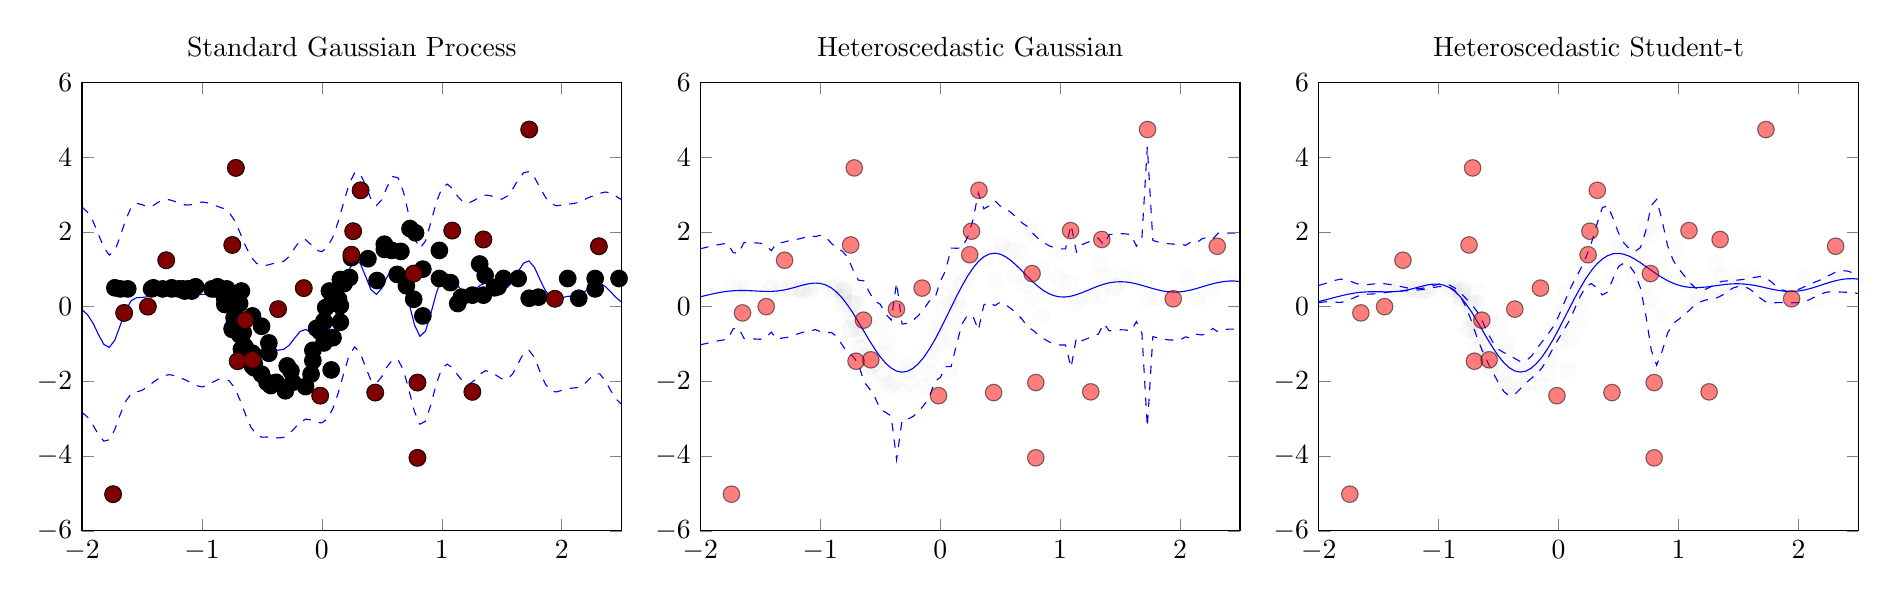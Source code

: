 % This file was created by matplotlib v0.1.0.
% Copyright (c) 2010--2014, Nico Schlömer <nico.schloemer@gmail.com>
% All rights reserved.
% 
% The lastest updates can be retrieved from
% 
% https://github.com/nschloe/matplotlib2tikz
% 
% where you can also submit bug reports and leavecomments.
% 
\begin{tikzpicture}

\begin{groupplot}[group style={group size=3 by 1}]
\nextgroupplot[
title={Standard Gaussian Process},
xmin=-2, xmax=2.5,
ymin=-6, ymax=6,
axis on top
]
\addplot [blue, mark=*, mark size=3, mark options={fill=black,draw=black}, only marks]
coordinates {
(-1.741,-5.02)
(-1.726,0.504)
(-1.68,0.475)
(-1.649,-0.168)
(-1.619,0.475)
(-1.451,0.0)
(-1.42,0.475)
(-1.405,0.504)
(-1.328,0.475)
(-1.298,1.242)
(-1.252,0.475)
(-1.252,0.504)
(-1.191,0.475)
(-1.16,0.475)
(-1.145,0.418)
(-1.114,0.475)
(-1.084,0.418)
(-1.053,0.531)
(-0.916,0.475)
(-0.885,0.475)
(-0.87,0.531)
(-0.809,0.057)
(-0.809,0.254)
(-0.809,0.418)
(-0.809,0.418)
(-0.809,0.198)
(-0.809,0.337)
(-0.793,0.475)
(-0.747,-0.581)
(-0.747,1.651)
(-0.747,0.057)
(-0.747,-0.61)
(-0.732,-0.304)
(-0.732,0.084)
(-0.717,0.084)
(-0.717,3.713)
(-0.702,-1.461)
(-0.702,-0.36)
(-0.686,-0.525)
(-0.686,0.084)
(-0.686,-0.751)
(-0.671,0.418)
(-0.671,-1.139)
(-0.656,-0.695)
(-0.64,-1.083)
(-0.64,-0.362)
(-0.64,-1.362)
(-0.579,-1.423)
(-0.579,-0.248)
(-0.579,-1.247)
(-0.579,-1.586)
(-0.564,-1.638)
(-0.564,-1.528)
(-0.503,-1.806)
(-0.503,-0.525)
(-0.457,-2.026)
(-0.442,-0.971)
(-0.442,-1.247)
(-0.426,-2.112)
(-0.381,-2.026)
(-0.365,-0.066)
(-0.304,-2.253)
(-0.289,-1.586)
(-0.258,-1.721)
(-0.243,-2.026)
(-0.151,0.496)
(-0.136,-2.139)
(-0.09,-1.806)
(-0.075,-1.169)
(-0.075,-1.445)
(-0.044,-0.581)
(-0.014,-0.666)
(-0.014,-2.383)
(0.017,-0.39)
(0.017,-0.971)
(0.032,-0.026)
(0.063,0.418)
(0.078,0.084)
(0.078,-1.694)
(0.093,-0.832)
(0.139,0.198)
(0.154,-0.417)
(0.154,0.728)
(0.154,0.028)
(0.185,0.614)
(0.231,0.78)
(0.246,1.39)
(0.246,1.31)
(0.261,2.019)
(0.323,3.114)
(0.384,1.283)
(0.445,-2.3)
(0.46,0.699)
(0.521,1.532)
(0.521,1.671)
(0.583,1.505)
(0.628,0.863)
(0.659,1.478)
(0.705,0.558)
(0.735,2.089)
(0.766,0.885)
(0.766,0.198)
(0.781,1.976)
(0.797,-4.047)
(0.797,-2.032)
(0.842,-0.248)
(0.842,1.004)
(0.98,0.753)
(0.98,1.505)
(1.072,0.643)
(1.087,2.036)
(1.133,0.084)
(1.163,0.254)
(1.255,-2.281)
(1.255,0.308)
(1.316,1.141)
(1.347,0.308)
(1.347,1.798)
(1.362,0.836)
(1.439,0.504)
(1.469,0.531)
(1.515,0.753)
(1.637,0.753)
(1.729,4.741)
(1.729,0.225)
(1.806,0.254)
(1.943,0.21)
(2.05,0.753)
(2.142,0.225)
(2.279,0.475)
(2.279,0.753)
(2.31,1.616)
(2.478,0.753)

};
\addplot [blue]
coordinates {
(-2,-0.083)
(-1.955,-0.211)
(-1.909,-0.438)
(-1.864,-0.741)
(-1.818,-1.01)
(-1.773,-1.091)
(-1.727,-0.899)
(-1.682,-0.506)
(-1.636,-0.102)
(-1.591,0.155)
(-1.545,0.242)
(-1.5,0.246)
(-1.455,0.264)
(-1.409,0.335)
(-1.364,0.433)
(-1.318,0.506)
(-1.273,0.521)
(-1.227,0.485)
(-1.182,0.428)
(-1.136,0.378)
(-1.091,0.345)
(-1.045,0.328)
(-1,0.326)
(-0.955,0.335)
(-0.909,0.352)
(-0.864,0.365)
(-0.818,0.352)
(-0.773,0.268)
(-0.727,0.063)
(-0.682,-0.263)
(-0.636,-0.637)
(-0.591,-0.95)
(-0.545,-1.135)
(-0.5,-1.198)
(-0.455,-1.19)
(-0.409,-1.171)
(-0.364,-1.166)
(-0.318,-1.141)
(-0.273,-1.034)
(-0.227,-0.843)
(-0.182,-0.665)
(-0.136,-0.609)
(-0.091,-0.685)
(-0.045,-0.794)
(-8.882e-16,-0.82)
(0.045,-0.707)
(0.091,-0.44)
(0.136,-0.022)
(0.182,0.499)
(0.227,0.988)
(0.273,1.252)
(0.318,1.17)
(0.364,0.819)
(0.409,0.456)
(0.455,0.328)
(0.5,0.495)
(0.545,0.804)
(0.591,1.034)
(0.636,1.011)
(0.682,0.67)
(0.727,0.089)
(0.773,-0.496)
(0.818,-0.794)
(0.864,-0.656)
(0.909,-0.182)
(0.955,0.368)
(1.0,0.755)
(1.045,0.872)
(1.091,0.759)
(1.136,0.546)
(1.182,0.379)
(1.227,0.347)
(1.273,0.439)
(1.318,0.566)
(1.364,0.636)
(1.409,0.612)
(1.455,0.532)
(1.5,0.472)
(1.545,0.507)
(1.591,0.674)
(1.636,0.935)
(1.682,1.166)
(1.727,1.223)
(1.773,1.049)
(1.818,0.73)
(1.864,0.427)
(1.909,0.25)
(1.955,0.209)
(2,0.239)
(2.045,0.272)
(2.091,0.288)
(2.136,0.311)
(2.182,0.378)
(2.227,0.489)
(2.273,0.591)
(2.318,0.617)
(2.364,0.541)
(2.409,0.395)
(2.455,0.238)
(2.5,0.119)

};
\addplot [blue, dashed]
coordinates {
(-2,2.664)
(-1.955,2.533)
(-1.909,2.29)
(-1.864,1.942)
(-1.818,1.58)
(-1.773,1.382)
(-1.727,1.493)
(-1.682,1.877)
(-1.636,2.328)
(-1.591,2.649)
(-1.545,2.767)
(-1.5,2.731)
(-1.455,2.673)
(-1.409,2.701)
(-1.364,2.796)
(-1.318,2.861)
(-1.273,2.862)
(-1.227,2.818)
(-1.182,2.759)
(-1.136,2.719)
(-1.091,2.728)
(-1.045,2.771)
(-1,2.8)
(-0.955,2.779)
(-0.909,2.725)
(-0.864,2.676)
(-0.818,2.626)
(-0.773,2.521)
(-0.727,2.302)
(-0.682,1.975)
(-0.636,1.619)
(-0.591,1.329)
(-0.545,1.159)
(-0.5,1.099)
(-0.455,1.11)
(-0.409,1.152)
(-0.364,1.183)
(-0.318,1.215)
(-0.273,1.338)
(-0.227,1.569)
(-0.182,1.767)
(-0.136,1.793)
(-0.091,1.661)
(-0.045,1.511)
(-8.882e-16,1.472)
(0.045,1.588)
(0.091,1.857)
(0.136,2.272)
(0.182,2.79)
(0.227,3.285)
(0.273,3.583)
(0.318,3.564)
(0.364,3.258)
(0.409,2.88)
(0.455,2.707)
(0.5,2.861)
(0.545,3.211)
(0.591,3.482)
(0.636,3.447)
(0.682,3.054)
(0.727,2.426)
(0.773,1.826)
(0.818,1.559)
(0.864,1.756)
(0.909,2.261)
(0.955,2.796)
(1.0,3.167)
(1.045,3.282)
(1.091,3.157)
(1.136,2.935)
(1.182,2.787)
(1.227,2.775)
(1.273,2.851)
(1.318,2.939)
(1.364,2.986)
(1.409,2.969)
(1.455,2.905)
(1.5,2.876)
(1.545,2.958)
(1.591,3.149)
(1.636,3.391)
(1.682,3.582)
(1.727,3.614)
(1.773,3.458)
(1.818,3.192)
(1.864,2.929)
(1.909,2.757)
(1.955,2.701)
(2,2.718)
(2.045,2.743)
(2.091,2.756)
(2.136,2.788)
(2.182,2.854)
(2.227,2.924)
(2.273,2.979)
(2.318,3.033)
(2.364,3.069)
(2.409,3.039)
(2.455,2.951)
(2.5,2.859)

};
\addplot [blue, dashed]
coordinates {
(-2,-2.83)
(-1.955,-2.955)
(-1.909,-3.167)
(-1.864,-3.423)
(-1.818,-3.6)
(-1.773,-3.564)
(-1.727,-3.29)
(-1.682,-2.889)
(-1.636,-2.532)
(-1.591,-2.34)
(-1.545,-2.284)
(-1.5,-2.24)
(-1.455,-2.145)
(-1.409,-2.031)
(-1.364,-1.929)
(-1.318,-1.849)
(-1.273,-1.819)
(-1.227,-1.848)
(-1.182,-1.902)
(-1.136,-1.963)
(-1.091,-2.038)
(-1.045,-2.115)
(-1,-2.149)
(-0.955,-2.109)
(-0.909,-2.022)
(-0.864,-1.946)
(-0.818,-1.921)
(-0.773,-1.985)
(-0.727,-2.176)
(-0.682,-2.502)
(-0.636,-2.893)
(-0.591,-3.229)
(-0.545,-3.429)
(-0.5,-3.495)
(-0.455,-3.489)
(-0.409,-3.494)
(-0.364,-3.516)
(-0.318,-3.497)
(-0.273,-3.405)
(-0.227,-3.254)
(-0.182,-3.097)
(-0.136,-3.012)
(-0.091,-3.032)
(-0.045,-3.098)
(-8.882e-16,-3.112)
(0.045,-3.001)
(0.091,-2.736)
(0.136,-2.316)
(0.182,-1.793)
(0.227,-1.309)
(0.273,-1.079)
(0.318,-1.224)
(0.364,-1.619)
(0.409,-1.969)
(0.455,-2.05)
(0.5,-1.872)
(0.545,-1.603)
(0.591,-1.415)
(0.636,-1.425)
(0.682,-1.714)
(0.727,-2.248)
(0.773,-2.818)
(0.818,-3.147)
(0.864,-3.069)
(0.909,-2.625)
(0.955,-2.059)
(1.0,-1.657)
(1.045,-1.538)
(1.091,-1.639)
(1.136,-1.843)
(1.182,-2.028)
(1.227,-2.08)
(1.273,-1.974)
(1.318,-1.806)
(1.364,-1.715)
(1.409,-1.745)
(1.455,-1.841)
(1.5,-1.932)
(1.545,-1.943)
(1.591,-1.801)
(1.636,-1.522)
(1.682,-1.249)
(1.727,-1.168)
(1.773,-1.361)
(1.818,-1.731)
(1.864,-2.076)
(1.909,-2.257)
(1.955,-2.283)
(2,-2.241)
(2.045,-2.199)
(2.091,-2.18)
(2.136,-2.165)
(2.182,-2.097)
(2.227,-1.947)
(2.273,-1.797)
(2.318,-1.798)
(2.364,-1.986)
(2.409,-2.25)
(2.455,-2.475)
(2.5,-2.62)

};
\addplot [red, opacity=0.5, mark=*, mark size=3, mark options={draw=black}, only marks]
coordinates {
(-0.702,-1.461)
(-0.579,-1.423)
(-0.717,3.713)
(-0.64,-0.362)
(-0.151,0.496)
(1.087,2.036)
(1.729,4.741)
(2.31,1.616)
(1.255,-2.281)
(-1.451,0.0)
(0.323,3.114)
(0.797,-4.047)
(0.246,1.39)
(0.261,2.019)
(1.943,0.21)
(1.347,1.798)
(0.445,-2.3)
(-0.014,-2.383)
(-1.298,1.242)
(-1.741,-5.02)
(-0.747,1.651)
(-1.649,-0.168)
(0.797,-2.032)
(0.766,0.885)
(-0.365,-0.066)

};
\path [draw=black, fill opacity=0] (axis cs:13,6)--(axis cs:13,6);

\path [draw=black, fill opacity=0] (axis cs:2.5,13)--(axis cs:2.5,13);

\path [draw=black, fill opacity=0] (axis cs:13,-6)--(axis cs:13,-6);

\path [draw=black, fill opacity=0] (axis cs:-2,13)--(axis cs:-2,13);

\nextgroupplot[
title={Heteroscedastic Gaussian},
xmin=-2, xmax=2.5,
ymin=-6, ymax=6,
axis on top
]
\addplot [blue, opacity=0.01, mark=*, mark size=3, mark options={fill=black,draw=black}, only marks]
coordinates {
(-1.741,-5.02)
(-1.726,0.504)
(-1.68,0.475)
(-1.649,-0.168)
(-1.619,0.475)
(-1.451,0.0)
(-1.42,0.475)
(-1.405,0.504)
(-1.328,0.475)
(-1.298,1.242)
(-1.252,0.475)
(-1.252,0.504)
(-1.191,0.475)
(-1.16,0.475)
(-1.145,0.418)
(-1.114,0.475)
(-1.084,0.418)
(-1.053,0.531)
(-0.916,0.475)
(-0.885,0.475)
(-0.87,0.531)
(-0.809,0.057)
(-0.809,0.254)
(-0.809,0.418)
(-0.809,0.418)
(-0.809,0.198)
(-0.809,0.337)
(-0.793,0.475)
(-0.747,-0.581)
(-0.747,1.651)
(-0.747,0.057)
(-0.747,-0.61)
(-0.732,-0.304)
(-0.732,0.084)
(-0.717,0.084)
(-0.717,3.713)
(-0.702,-1.461)
(-0.702,-0.36)
(-0.686,-0.525)
(-0.686,0.084)
(-0.686,-0.751)
(-0.671,0.418)
(-0.671,-1.139)
(-0.656,-0.695)
(-0.64,-1.083)
(-0.64,-0.362)
(-0.64,-1.362)
(-0.579,-1.423)
(-0.579,-0.248)
(-0.579,-1.247)
(-0.579,-1.586)
(-0.564,-1.638)
(-0.564,-1.528)
(-0.503,-1.806)
(-0.503,-0.525)
(-0.457,-2.026)
(-0.442,-0.971)
(-0.442,-1.247)
(-0.426,-2.112)
(-0.381,-2.026)
(-0.365,-0.066)
(-0.304,-2.253)
(-0.289,-1.586)
(-0.258,-1.721)
(-0.243,-2.026)
(-0.151,0.496)
(-0.136,-2.139)
(-0.09,-1.806)
(-0.075,-1.169)
(-0.075,-1.445)
(-0.044,-0.581)
(-0.014,-0.666)
(-0.014,-2.383)
(0.017,-0.39)
(0.017,-0.971)
(0.032,-0.026)
(0.063,0.418)
(0.078,0.084)
(0.078,-1.694)
(0.093,-0.832)
(0.139,0.198)
(0.154,-0.417)
(0.154,0.728)
(0.154,0.028)
(0.185,0.614)
(0.231,0.78)
(0.246,1.39)
(0.246,1.31)
(0.261,2.019)
(0.323,3.114)
(0.384,1.283)
(0.445,-2.3)
(0.46,0.699)
(0.521,1.532)
(0.521,1.671)
(0.583,1.505)
(0.628,0.863)
(0.659,1.478)
(0.705,0.558)
(0.735,2.089)
(0.766,0.885)
(0.766,0.198)
(0.781,1.976)
(0.797,-4.047)
(0.797,-2.032)
(0.842,-0.248)
(0.842,1.004)
(0.98,0.753)
(0.98,1.505)
(1.072,0.643)
(1.087,2.036)
(1.133,0.084)
(1.163,0.254)
(1.255,-2.281)
(1.255,0.308)
(1.316,1.141)
(1.347,0.308)
(1.347,1.798)
(1.362,0.836)
(1.439,0.504)
(1.469,0.531)
(1.515,0.753)
(1.637,0.753)
(1.729,4.741)
(1.729,0.225)
(1.806,0.254)
(1.943,0.21)
(2.05,0.753)
(2.142,0.225)
(2.279,0.475)
(2.279,0.753)
(2.31,1.616)
(2.478,0.753)

};
\addplot [blue]
coordinates {
(-2,0.263)
(-1.955,0.299)
(-1.909,0.333)
(-1.864,0.364)
(-1.818,0.391)
(-1.773,0.411)
(-1.727,0.425)
(-1.682,0.432)
(-1.636,0.433)
(-1.591,0.428)
(-1.545,0.42)
(-1.5,0.412)
(-1.455,0.407)
(-1.409,0.408)
(-1.364,0.418)
(-1.318,0.437)
(-1.273,0.466)
(-1.227,0.504)
(-1.182,0.545)
(-1.136,0.585)
(-1.091,0.616)
(-1.045,0.631)
(-1,0.622)
(-0.955,0.581)
(-0.909,0.504)
(-0.864,0.389)
(-0.818,0.234)
(-0.773,0.044)
(-0.727,-0.174)
(-0.682,-0.413)
(-0.636,-0.661)
(-0.591,-0.906)
(-0.545,-1.138)
(-0.5,-1.344)
(-0.455,-1.515)
(-0.409,-1.644)
(-0.364,-1.725)
(-0.318,-1.754)
(-0.273,-1.729)
(-0.227,-1.652)
(-0.182,-1.525)
(-0.136,-1.352)
(-0.091,-1.137)
(-0.045,-0.888)
(0,-0.612)
(0.045,-0.319)
(0.091,-0.02)
(0.136,0.276)
(0.182,0.557)
(0.227,0.812)
(0.273,1.031)
(0.318,1.208)
(0.364,1.335)
(0.409,1.409)
(0.455,1.432)
(0.5,1.406)
(0.545,1.336)
(0.591,1.231)
(0.636,1.101)
(0.682,0.956)
(0.727,0.807)
(0.773,0.663)
(0.818,0.534)
(0.864,0.425)
(0.909,0.343)
(0.955,0.287)
(1,0.26)
(1.045,0.259)
(1.091,0.281)
(1.136,0.321)
(1.182,0.373)
(1.227,0.433)
(1.273,0.494)
(1.318,0.551)
(1.364,0.6)
(1.409,0.637)
(1.455,0.66)
(1.5,0.668)
(1.545,0.662)
(1.591,0.641)
(1.636,0.61)
(1.682,0.57)
(1.727,0.527)
(1.773,0.484)
(1.818,0.446)
(1.864,0.415)
(1.909,0.396)
(1.955,0.389)
(2,0.396)
(2.045,0.415)
(2.091,0.446)
(2.136,0.484)
(2.182,0.528)
(2.227,0.572)
(2.273,0.613)
(2.318,0.647)
(2.364,0.672)
(2.409,0.685)
(2.455,0.685)
(2.5,0.672)

};
\addplot [blue, dashed]
coordinates {
(-2,1.55)
(-1.955,1.585)
(-1.909,1.619)
(-1.864,1.65)
(-1.818,1.677)
(-1.773,1.698)
(-1.727,1.445)
(-1.682,1.427)
(-1.636,1.719)
(-1.591,1.714)
(-1.545,1.707)
(-1.5,1.699)
(-1.455,1.645)
(-1.409,1.497)
(-1.364,1.704)
(-1.318,1.715)
(-1.273,1.753)
(-1.227,1.79)
(-1.182,1.81)
(-1.136,1.849)
(-1.091,1.903)
(-1.045,1.874)
(-1,1.908)
(-0.955,1.868)
(-0.909,1.698)
(-0.864,1.575)
(-0.818,1.489)
(-0.773,1.331)
(-0.727,0.982)
(-0.682,0.709)
(-0.636,0.689)
(-0.591,0.38)
(-0.545,0.149)
(-0.5,0.063)
(-0.455,-0.202)
(-0.409,-0.358)
(-0.364,0.644)
(-0.318,-0.467)
(-0.273,-0.443)
(-0.227,-0.366)
(-0.182,-0.239)
(-0.136,-0.065)
(-0.091,0.15)
(-0.045,0.219)
(0,0.675)
(0.045,0.967)
(0.091,1.567)
(0.136,1.563)
(0.182,1.575)
(0.227,1.851)
(0.273,2.322)
(0.318,3.045)
(0.364,2.621)
(0.409,2.696)
(0.455,2.837)
(0.5,2.692)
(0.545,2.623)
(0.591,2.518)
(0.636,2.388)
(0.682,2.242)
(0.727,2.147)
(0.773,1.958)
(0.818,1.82)
(0.864,1.712)
(0.909,1.629)
(0.955,1.574)
(1,1.547)
(1.045,1.546)
(1.091,2.193)
(1.136,1.462)
(1.182,1.66)
(1.227,1.719)
(1.273,1.78)
(1.318,1.837)
(1.364,1.649)
(1.409,1.924)
(1.455,1.947)
(1.5,1.955)
(1.545,1.948)
(1.591,1.928)
(1.636,1.618)
(1.682,1.857)
(1.727,4.28)
(1.773,1.771)
(1.818,1.731)
(1.864,1.702)
(1.909,1.682)
(1.955,1.674)
(2,1.682)
(2.045,1.639)
(2.091,1.732)
(2.136,1.707)
(2.182,1.814)
(2.227,1.858)
(2.273,1.809)
(2.318,1.97)
(2.364,1.959)
(2.409,1.972)
(2.455,1.972)
(2.5,1.959)

};
\addplot [blue, dashed]
coordinates {
(-2,-1.023)
(-1.955,-0.988)
(-1.909,-0.954)
(-1.864,-0.923)
(-1.818,-0.896)
(-1.773,-0.875)
(-1.727,-0.595)
(-1.682,-0.563)
(-1.636,-0.854)
(-1.591,-0.859)
(-1.545,-0.866)
(-1.5,-0.874)
(-1.455,-0.83)
(-1.409,-0.68)
(-1.364,-0.869)
(-1.318,-0.84)
(-1.273,-0.82)
(-1.227,-0.783)
(-1.182,-0.72)
(-1.136,-0.679)
(-1.091,-0.67)
(-1.045,-0.612)
(-1,-0.665)
(-0.955,-0.705)
(-0.909,-0.689)
(-0.864,-0.798)
(-0.818,-1.021)
(-0.773,-1.242)
(-0.727,-1.33)
(-0.682,-1.535)
(-0.636,-2.011)
(-0.591,-2.193)
(-0.545,-2.424)
(-0.5,-2.751)
(-0.455,-2.829)
(-0.409,-2.931)
(-0.364,-4.094)
(-0.318,-3.04)
(-0.273,-3.016)
(-0.227,-2.939)
(-0.182,-2.812)
(-0.136,-2.638)
(-0.091,-2.423)
(-0.045,-1.995)
(0,-1.899)
(0.045,-1.606)
(0.091,-1.606)
(0.136,-1.01)
(0.182,-0.461)
(0.227,-0.228)
(0.273,-0.259)
(0.318,-0.629)
(0.364,0.048)
(0.409,0.123)
(0.455,0.027)
(0.5,0.119)
(0.545,0.05)
(0.591,-0.055)
(0.636,-0.185)
(0.682,-0.331)
(0.727,-0.534)
(0.773,-0.632)
(0.818,-0.753)
(0.864,-0.861)
(0.909,-0.944)
(0.955,-0.999)
(1,-1.026)
(1.045,-1.027)
(1.091,-1.631)
(1.136,-0.821)
(1.182,-0.913)
(1.227,-0.854)
(1.273,-0.793)
(1.318,-0.736)
(1.364,-0.45)
(1.409,-0.649)
(1.455,-0.626)
(1.5,-0.618)
(1.545,-0.625)
(1.591,-0.645)
(1.636,-0.399)
(1.682,-0.716)
(1.727,-3.226)
(1.773,-0.802)
(1.818,-0.84)
(1.864,-0.871)
(1.909,-0.891)
(1.955,-0.896)
(2,-0.891)
(2.045,-0.809)
(2.091,-0.841)
(2.136,-0.739)
(2.182,-0.759)
(2.227,-0.715)
(2.273,-0.583)
(2.318,-0.676)
(2.364,-0.614)
(2.409,-0.601)
(2.455,-0.601)
(2.5,-0.614)

};
\addplot [red, opacity=0.5, mark=*, mark size=3, mark options={draw=black}, only marks]
coordinates {
(-0.702,-1.461)
(-0.579,-1.423)
(-0.717,3.713)
(-0.64,-0.362)
(-0.151,0.496)
(1.087,2.036)
(1.729,4.741)
(2.31,1.616)
(1.255,-2.281)
(-1.451,0.0)
(0.323,3.114)
(0.797,-4.047)
(0.246,1.39)
(0.261,2.019)
(1.943,0.21)
(1.347,1.798)
(0.445,-2.3)
(-0.014,-2.383)
(-1.298,1.242)
(-1.741,-5.02)
(-0.747,1.651)
(-1.649,-0.168)
(0.797,-2.032)
(0.766,0.885)
(-0.365,-0.066)

};
\path [draw=black, fill opacity=0] (axis cs:13,6)--(axis cs:13,6);

\path [draw=black, fill opacity=0] (axis cs:2.5,13)--(axis cs:2.5,13);

\path [draw=black, fill opacity=0] (axis cs:13,-6)--(axis cs:13,-6);

\path [draw=black, fill opacity=0] (axis cs:-2,13)--(axis cs:-2,13);

\nextgroupplot[
title={Heteroscedastic Student-t},
xmin=-2, xmax=2.5,
ymin=-6, ymax=6,
axis on top
]
\addplot [blue, opacity=0.01, mark=*, mark size=3, mark options={fill=black,draw=black}, only marks]
coordinates {
(-1.741,-5.02)
(-1.726,0.504)
(-1.68,0.475)
(-1.649,-0.168)
(-1.619,0.475)
(-1.451,0.0)
(-1.42,0.475)
(-1.405,0.504)
(-1.328,0.475)
(-1.298,1.242)
(-1.252,0.475)
(-1.252,0.504)
(-1.191,0.475)
(-1.16,0.475)
(-1.145,0.418)
(-1.114,0.475)
(-1.084,0.418)
(-1.053,0.531)
(-0.916,0.475)
(-0.885,0.475)
(-0.87,0.531)
(-0.809,0.057)
(-0.809,0.254)
(-0.809,0.418)
(-0.809,0.418)
(-0.809,0.198)
(-0.809,0.337)
(-0.793,0.475)
(-0.747,-0.581)
(-0.747,1.651)
(-0.747,0.057)
(-0.747,-0.61)
(-0.732,-0.304)
(-0.732,0.084)
(-0.717,0.084)
(-0.717,3.713)
(-0.702,-1.461)
(-0.702,-0.36)
(-0.686,-0.525)
(-0.686,0.084)
(-0.686,-0.751)
(-0.671,0.418)
(-0.671,-1.139)
(-0.656,-0.695)
(-0.64,-1.083)
(-0.64,-0.362)
(-0.64,-1.362)
(-0.579,-1.423)
(-0.579,-0.248)
(-0.579,-1.247)
(-0.579,-1.586)
(-0.564,-1.638)
(-0.564,-1.528)
(-0.503,-1.806)
(-0.503,-0.525)
(-0.457,-2.026)
(-0.442,-0.971)
(-0.442,-1.247)
(-0.426,-2.112)
(-0.381,-2.026)
(-0.365,-0.066)
(-0.304,-2.253)
(-0.289,-1.586)
(-0.258,-1.721)
(-0.243,-2.026)
(-0.151,0.496)
(-0.136,-2.139)
(-0.09,-1.806)
(-0.075,-1.169)
(-0.075,-1.445)
(-0.044,-0.581)
(-0.014,-0.666)
(-0.014,-2.383)
(0.017,-0.39)
(0.017,-0.971)
(0.032,-0.026)
(0.063,0.418)
(0.078,0.084)
(0.078,-1.694)
(0.093,-0.832)
(0.139,0.198)
(0.154,-0.417)
(0.154,0.728)
(0.154,0.028)
(0.185,0.614)
(0.231,0.78)
(0.246,1.39)
(0.246,1.31)
(0.261,2.019)
(0.323,3.114)
(0.384,1.283)
(0.445,-2.3)
(0.46,0.699)
(0.521,1.532)
(0.521,1.671)
(0.583,1.505)
(0.628,0.863)
(0.659,1.478)
(0.705,0.558)
(0.735,2.089)
(0.766,0.885)
(0.766,0.198)
(0.781,1.976)
(0.797,-4.047)
(0.797,-2.032)
(0.842,-0.248)
(0.842,1.004)
(0.98,0.753)
(0.98,1.505)
(1.072,0.643)
(1.087,2.036)
(1.133,0.084)
(1.163,0.254)
(1.255,-2.281)
(1.255,0.308)
(1.316,1.141)
(1.347,0.308)
(1.347,1.798)
(1.362,0.836)
(1.439,0.504)
(1.469,0.531)
(1.515,0.753)
(1.637,0.753)
(1.729,4.741)
(1.729,0.225)
(1.806,0.254)
(1.943,0.21)
(2.05,0.753)
(2.142,0.225)
(2.279,0.475)
(2.279,0.753)
(2.31,1.616)
(2.478,0.753)

};
\addplot [blue]
coordinates {
(-2,0.136)
(-1.955,0.172)
(-1.909,0.21)
(-1.864,0.249)
(-1.818,0.287)
(-1.773,0.321)
(-1.727,0.35)
(-1.682,0.373)
(-1.636,0.388)
(-1.591,0.397)
(-1.545,0.399)
(-1.5,0.398)
(-1.455,0.397)
(-1.409,0.397)
(-1.364,0.403)
(-1.318,0.417)
(-1.273,0.441)
(-1.227,0.472)
(-1.182,0.51)
(-1.136,0.549)
(-1.091,0.583)
(-1.045,0.604)
(-1,0.604)
(-0.955,0.574)
(-0.909,0.509)
(-0.864,0.405)
(-0.818,0.26)
(-0.773,0.078)
(-0.727,-0.137)
(-0.682,-0.376)
(-0.636,-0.627)
(-0.591,-0.878)
(-0.545,-1.116)
(-0.5,-1.33)
(-0.455,-1.507)
(-0.409,-1.641)
(-0.364,-1.724)
(-0.318,-1.752)
(-0.273,-1.726)
(-0.227,-1.645)
(-0.182,-1.515)
(-0.136,-1.338)
(-0.091,-1.123)
(-0.045,-0.877)
(0,-0.608)
(0.045,-0.326)
(0.091,-0.039)
(0.136,0.242)
(0.182,0.508)
(0.227,0.751)
(0.273,0.963)
(0.318,1.138)
(0.364,1.273)
(0.409,1.365)
(0.455,1.416)
(0.5,1.427)
(0.545,1.402)
(0.591,1.348)
(0.636,1.271)
(0.682,1.178)
(0.727,1.075)
(0.773,0.971)
(0.818,0.869)
(0.864,0.776)
(0.909,0.695)
(0.955,0.627)
(1,0.575)
(1.045,0.538)
(1.091,0.517)
(1.136,0.509)
(1.182,0.513)
(1.227,0.525)
(1.273,0.543)
(1.318,0.564)
(1.364,0.584)
(1.409,0.601)
(1.455,0.611)
(1.5,0.613)
(1.545,0.606)
(1.591,0.591)
(1.636,0.567)
(1.682,0.537)
(1.727,0.504)
(1.773,0.471)
(1.818,0.442)
(1.864,0.42)
(1.909,0.407)
(1.955,0.407)
(2,0.419)
(2.045,0.443)
(2.091,0.478)
(2.136,0.52)
(2.182,0.568)
(2.227,0.617)
(2.273,0.662)
(2.318,0.701)
(2.364,0.73)
(2.409,0.746)
(2.455,0.749)
(2.5,0.737)

};
\addplot [blue, dashed]
coordinates {
(-2,0.106)
(-1.955,0.128)
(-1.909,0.133)
(-1.864,0.121)
(-1.818,0.113)
(-1.773,0.141)
(-1.727,0.206)
(-1.682,0.273)
(-1.636,0.315)
(-1.591,0.333)
(-1.545,0.34)
(-1.5,0.351)
(-1.455,0.372)
(-1.409,0.393)
(-1.364,0.407)
(-1.318,0.416)
(-1.273,0.425)
(-1.227,0.432)
(-1.182,0.441)
(-1.136,0.458)
(-1.091,0.483)
(-1.045,0.511)
(-1,0.536)
(-0.955,0.545)
(-0.909,0.518)
(-0.864,0.431)
(-0.818,0.265)
(-0.773,-0.003)
(-0.727,-0.383)
(-0.682,-0.809)
(-0.636,-1.182)
(-0.591,-1.491)
(-0.545,-1.776)
(-0.5,-2.047)
(-0.455,-2.277)
(-0.409,-2.394)
(-0.364,-2.343)
(-0.318,-2.193)
(-0.273,-2.042)
(-0.227,-1.919)
(-0.182,-1.8)
(-0.136,-1.629)
(-0.091,-1.382)
(-0.045,-1.11)
(0,-0.857)
(0.045,-0.624)
(0.091,-0.365)
(0.136,-0.043)
(0.182,0.285)
(0.227,0.53)
(0.273,0.617)
(0.318,0.5)
(0.364,0.313)
(0.409,0.391)
(0.455,0.763)
(0.5,1.075)
(0.545,1.168)
(0.591,1.096)
(0.636,0.894)
(0.682,0.505)
(0.727,-0.22)
(0.773,-1.166)
(0.818,-1.567)
(0.864,-1.186)
(0.909,-0.705)
(0.955,-0.452)
(1,-0.342)
(1.045,-0.238)
(1.091,-0.093)
(1.136,0.041)
(1.182,0.128)
(1.227,0.177)
(1.273,0.203)
(1.318,0.232)
(1.364,0.304)
(1.409,0.411)
(1.455,0.499)
(1.5,0.542)
(1.545,0.537)
(1.591,0.478)
(1.636,0.366)
(1.682,0.228)
(1.727,0.127)
(1.773,0.099)
(1.818,0.106)
(1.864,0.111)
(1.909,0.107)
(1.955,0.103)
(2,0.107)
(2.045,0.131)
(2.091,0.185)
(2.136,0.26)
(2.182,0.332)
(2.227,0.382)
(2.273,0.402)
(2.318,0.397)
(2.364,0.388)
(2.409,0.384)
(2.455,0.376)
(2.5,0.351)

};
\addplot [blue, dashed]
coordinates {
(-2,0.566)
(-1.955,0.609)
(-1.909,0.655)
(-1.864,0.704)
(-1.818,0.736)
(-1.773,0.724)
(-1.727,0.669)
(-1.682,0.613)
(-1.636,0.587)
(-1.591,0.59)
(-1.545,0.607)
(-1.5,0.618)
(-1.455,0.613)
(-1.409,0.596)
(-1.364,0.572)
(-1.318,0.541)
(-1.273,0.508)
(-1.227,0.484)
(-1.182,0.478)
(-1.136,0.492)
(-1.091,0.523)
(-1.045,0.564)
(-1,0.599)
(-0.955,0.608)
(-0.909,0.577)
(-0.864,0.498)
(-0.818,0.372)
(-0.773,0.219)
(-0.727,0.065)
(-0.682,-0.12)
(-0.636,-0.39)
(-0.591,-0.703)
(-0.545,-0.972)
(-0.5,-1.147)
(-0.455,-1.233)
(-0.409,-1.294)
(-0.364,-1.391)
(-0.318,-1.47)
(-0.273,-1.453)
(-0.227,-1.328)
(-0.182,-1.132)
(-0.136,-0.931)
(-0.091,-0.748)
(-0.045,-0.537)
(0,-0.256)
(0.045,0.09)
(0.091,0.439)
(0.136,0.733)
(0.182,1.002)
(0.227,1.309)
(0.273,1.699)
(0.318,2.193)
(0.364,2.644)
(0.409,2.709)
(0.455,2.36)
(0.5,1.967)
(0.545,1.704)
(0.591,1.545)
(0.636,1.476)
(0.682,1.58)
(0.727,2.024)
(0.773,2.706)
(0.818,2.872)
(0.864,2.287)
(0.909,1.634)
(0.955,1.241)
(1,1.022)
(1.045,0.841)
(1.091,0.653)
(1.136,0.511)
(1.182,0.453)
(1.227,0.468)
(1.273,0.537)
(1.318,0.625)
(1.364,0.679)
(1.409,0.69)
(1.455,0.698)
(1.5,0.713)
(1.545,0.732)
(1.591,0.755)
(1.636,0.785)
(1.682,0.807)
(1.727,0.773)
(1.773,0.666)
(1.818,0.539)
(1.864,0.448)
(1.909,0.407)
(1.955,0.415)
(2,0.461)
(2.045,0.527)
(2.091,0.593)
(2.136,0.653)
(2.182,0.716)
(2.227,0.788)
(2.273,0.866)
(2.318,0.933)
(2.364,0.965)
(2.409,0.952)
(2.455,0.904)
(2.5,0.84)

};
\addplot [red, opacity=0.5, mark=*, mark size=3, mark options={draw=black}, only marks]
coordinates {
(-0.702,-1.461)
(-0.579,-1.423)
(-0.717,3.713)
(-0.64,-0.362)
(-0.151,0.496)
(1.087,2.036)
(1.729,4.741)
(2.31,1.616)
(1.255,-2.281)
(-1.451,0.0)
(0.323,3.114)
(0.797,-4.047)
(0.246,1.39)
(0.261,2.019)
(1.943,0.21)
(1.347,1.798)
(0.445,-2.3)
(-0.014,-2.383)
(-1.298,1.242)
(-1.741,-5.02)
(-0.747,1.651)
(-1.649,-0.168)
(0.797,-2.032)
(0.766,0.885)
(-0.365,-0.066)

};
\path [draw=black, fill opacity=0] (axis cs:13,6)--(axis cs:13,6);

\path [draw=black, fill opacity=0] (axis cs:2.5,13)--(axis cs:2.5,13);

\path [draw=black, fill opacity=0] (axis cs:13,-6)--(axis cs:13,-6);

\path [draw=black, fill opacity=0] (axis cs:-2,13)--(axis cs:-2,13);

\end{groupplot}

\end{tikzpicture}
